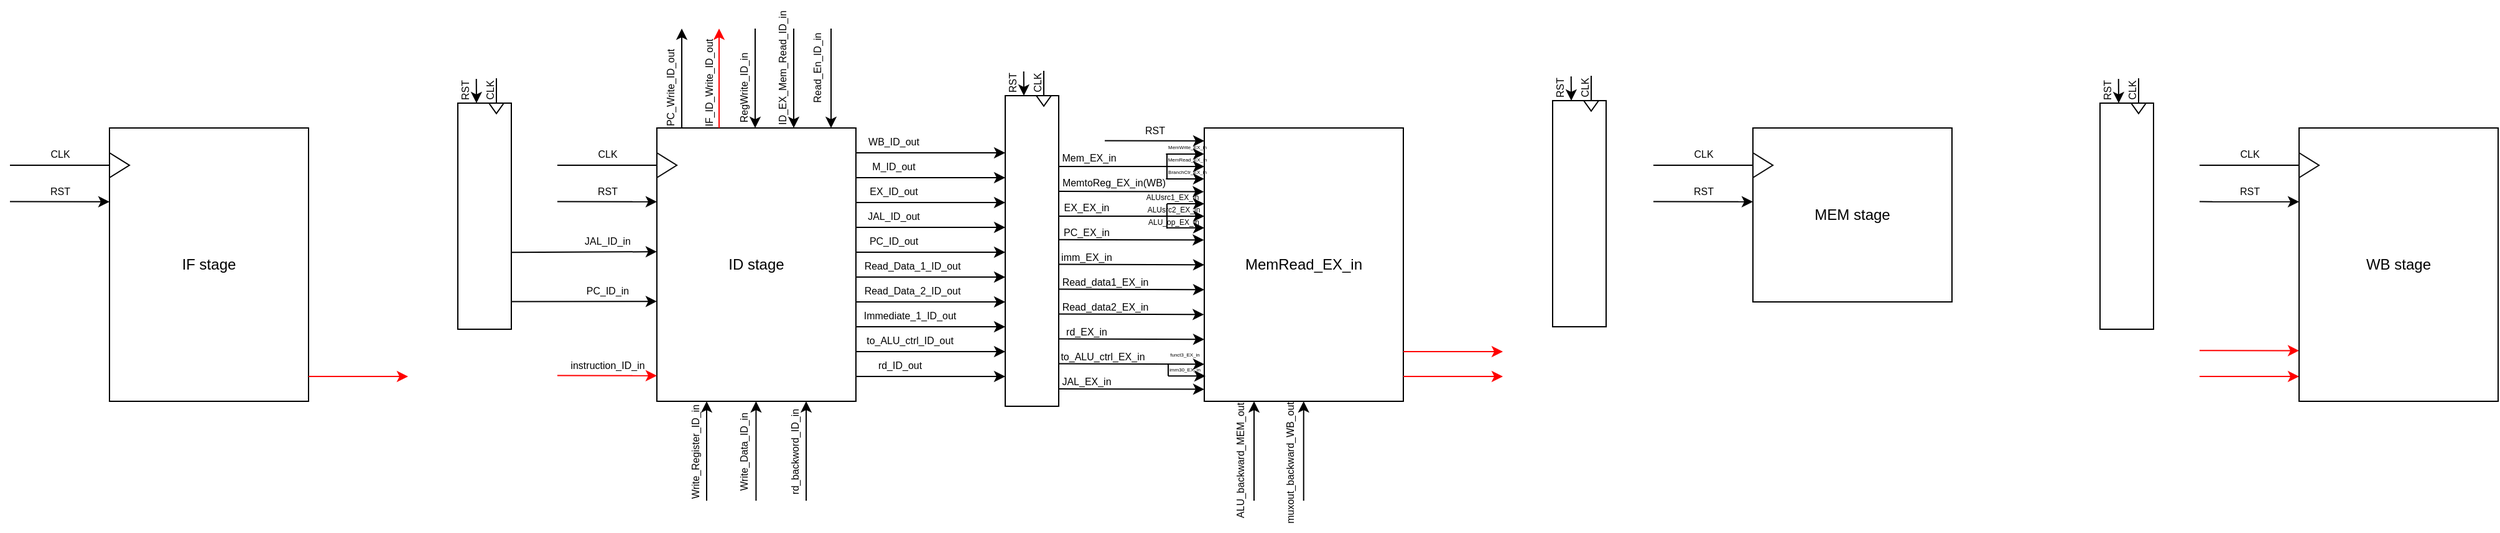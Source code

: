 <mxfile version="14.0.1" type="onedrive"><diagram id="dYd3-qae0YSHwIX4Mw7s" name="Page-1"><mxGraphModel dx="1115" dy="161" grid="1" gridSize="10" guides="1" tooltips="1" connect="1" arrows="1" fold="1" page="1" pageScale="1" pageWidth="827" pageHeight="1169" math="0" shadow="0"><root><mxCell id="0"/><mxCell id="1" parent="0"/><mxCell id="rneKLW9zlJMKTRIPIKlZ-1" value="ID stage" style="rounded=0;whiteSpace=wrap;html=1;" parent="1" vertex="1"><mxGeometry x="360" y="200" width="160" height="220" as="geometry"/></mxCell><mxCell id="rneKLW9zlJMKTRIPIKlZ-2" value="" style="endArrow=classic;html=1;" parent="1" edge="1"><mxGeometry width="50" height="50" relative="1" as="geometry"><mxPoint x="520" y="240" as="sourcePoint"/><mxPoint x="640" y="240" as="targetPoint"/></mxGeometry></mxCell><mxCell id="rneKLW9zlJMKTRIPIKlZ-3" value="" style="endArrow=classic;html=1;" parent="1" edge="1"><mxGeometry width="50" height="50" relative="1" as="geometry"><mxPoint x="520" y="260" as="sourcePoint"/><mxPoint x="640" y="260" as="targetPoint"/></mxGeometry></mxCell><mxCell id="rneKLW9zlJMKTRIPIKlZ-4" value="" style="endArrow=classic;html=1;" parent="1" edge="1"><mxGeometry width="50" height="50" relative="1" as="geometry"><mxPoint x="520" y="220" as="sourcePoint"/><mxPoint x="640" y="220" as="targetPoint"/></mxGeometry></mxCell><mxCell id="rneKLW9zlJMKTRIPIKlZ-5" value="" style="endArrow=classic;html=1;" parent="1" edge="1"><mxGeometry width="50" height="50" relative="1" as="geometry"><mxPoint x="520" y="280" as="sourcePoint"/><mxPoint x="640" y="280" as="targetPoint"/></mxGeometry></mxCell><mxCell id="rneKLW9zlJMKTRIPIKlZ-6" value="" style="endArrow=classic;html=1;" parent="1" edge="1"><mxGeometry width="50" height="50" relative="1" as="geometry"><mxPoint x="520" y="300" as="sourcePoint"/><mxPoint x="640" y="300" as="targetPoint"/></mxGeometry></mxCell><mxCell id="rneKLW9zlJMKTRIPIKlZ-7" value="" style="endArrow=classic;html=1;" parent="1" edge="1"><mxGeometry width="50" height="50" relative="1" as="geometry"><mxPoint x="520" y="340" as="sourcePoint"/><mxPoint x="640" y="340" as="targetPoint"/></mxGeometry></mxCell><mxCell id="rneKLW9zlJMKTRIPIKlZ-8" value="" style="endArrow=classic;html=1;" parent="1" edge="1"><mxGeometry width="50" height="50" relative="1" as="geometry"><mxPoint x="520" y="360" as="sourcePoint"/><mxPoint x="640" y="360" as="targetPoint"/></mxGeometry></mxCell><mxCell id="rneKLW9zlJMKTRIPIKlZ-9" value="" style="endArrow=classic;html=1;" parent="1" edge="1"><mxGeometry width="50" height="50" relative="1" as="geometry"><mxPoint x="520" y="320" as="sourcePoint"/><mxPoint x="640" y="320" as="targetPoint"/></mxGeometry></mxCell><mxCell id="rneKLW9zlJMKTRIPIKlZ-10" value="" style="endArrow=classic;html=1;" parent="1" edge="1"><mxGeometry width="50" height="50" relative="1" as="geometry"><mxPoint x="520" y="380" as="sourcePoint"/><mxPoint x="640" y="380" as="targetPoint"/></mxGeometry></mxCell><mxCell id="rneKLW9zlJMKTRIPIKlZ-11" value="" style="endArrow=classic;html=1;" parent="1" edge="1"><mxGeometry width="50" height="50" relative="1" as="geometry"><mxPoint x="520" y="400" as="sourcePoint"/><mxPoint x="640" y="400" as="targetPoint"/></mxGeometry></mxCell><mxCell id="rneKLW9zlJMKTRIPIKlZ-12" value="&lt;font style=&quot;font-size: 8px&quot;&gt;WB_ID_out&lt;/font&gt;" style="text;html=1;align=center;verticalAlign=middle;resizable=0;points=[];autosize=1;" parent="1" vertex="1"><mxGeometry x="520" y="200" width="60" height="20" as="geometry"/></mxCell><mxCell id="rneKLW9zlJMKTRIPIKlZ-13" value="&lt;font style=&quot;font-size: 8px&quot;&gt;M_ID_out&lt;/font&gt;" style="text;html=1;align=center;verticalAlign=middle;resizable=0;points=[];autosize=1;" parent="1" vertex="1"><mxGeometry x="525" y="220" width="50" height="20" as="geometry"/></mxCell><mxCell id="rneKLW9zlJMKTRIPIKlZ-14" value="&lt;font style=&quot;font-size: 8px&quot;&gt;EX_ID_out&lt;/font&gt;" style="text;html=1;align=center;verticalAlign=middle;resizable=0;points=[];autosize=1;" parent="1" vertex="1"><mxGeometry x="525" y="240" width="50" height="20" as="geometry"/></mxCell><mxCell id="rneKLW9zlJMKTRIPIKlZ-15" value="&lt;font style=&quot;font-size: 8px&quot;&gt;JAL_ID_out&lt;/font&gt;" style="text;html=1;align=center;verticalAlign=middle;resizable=0;points=[];autosize=1;" parent="1" vertex="1"><mxGeometry x="520" y="260" width="60" height="20" as="geometry"/></mxCell><mxCell id="rneKLW9zlJMKTRIPIKlZ-16" value="&lt;font style=&quot;font-size: 8px&quot;&gt;PC_ID_out&lt;/font&gt;" style="text;html=1;align=center;verticalAlign=middle;resizable=0;points=[];autosize=1;" parent="1" vertex="1"><mxGeometry x="525" y="280" width="50" height="20" as="geometry"/></mxCell><mxCell id="rneKLW9zlJMKTRIPIKlZ-17" value="&lt;font style=&quot;font-size: 8px&quot;&gt;Read_Data_1_ID_out&lt;/font&gt;" style="text;html=1;align=center;verticalAlign=middle;resizable=0;points=[];autosize=1;" parent="1" vertex="1"><mxGeometry x="520" y="300" width="90" height="20" as="geometry"/></mxCell><mxCell id="rneKLW9zlJMKTRIPIKlZ-18" value="&lt;font style=&quot;font-size: 8px&quot;&gt;Read_Data_2_ID_out&lt;/font&gt;" style="text;html=1;align=center;verticalAlign=middle;resizable=0;points=[];autosize=1;" parent="1" vertex="1"><mxGeometry x="520" y="320" width="90" height="20" as="geometry"/></mxCell><mxCell id="rneKLW9zlJMKTRIPIKlZ-19" value="&lt;font style=&quot;font-size: 8px&quot;&gt;Immediate_1_ID_out&lt;/font&gt;" style="text;html=1;align=center;verticalAlign=middle;resizable=0;points=[];autosize=1;" parent="1" vertex="1"><mxGeometry x="518" y="340" width="90" height="20" as="geometry"/></mxCell><mxCell id="rneKLW9zlJMKTRIPIKlZ-20" value="&lt;font style=&quot;font-size: 8px&quot;&gt;to_ALU_ctrl_ID_out&lt;/font&gt;" style="text;html=1;align=center;verticalAlign=middle;resizable=0;points=[];autosize=1;" parent="1" vertex="1"><mxGeometry x="518" y="360" width="90" height="20" as="geometry"/></mxCell><mxCell id="rneKLW9zlJMKTRIPIKlZ-21" value="&lt;font style=&quot;font-size: 8px&quot;&gt;rd_ID_out&lt;/font&gt;" style="text;html=1;align=center;verticalAlign=middle;resizable=0;points=[];autosize=1;" parent="1" vertex="1"><mxGeometry x="530" y="380" width="50" height="20" as="geometry"/></mxCell><mxCell id="rneKLW9zlJMKTRIPIKlZ-23" value="" style="endArrow=classic;html=1;" parent="1" edge="1"><mxGeometry width="50" height="50" relative="1" as="geometry"><mxPoint x="380" y="200" as="sourcePoint"/><mxPoint x="380" y="120" as="targetPoint"/></mxGeometry></mxCell><mxCell id="rneKLW9zlJMKTRIPIKlZ-24" value="" style="endArrow=classic;html=1;strokeColor=#FF0000;" parent="1" edge="1"><mxGeometry width="50" height="50" relative="1" as="geometry"><mxPoint x="410" y="200" as="sourcePoint"/><mxPoint x="410" y="120" as="targetPoint"/></mxGeometry></mxCell><mxCell id="rneKLW9zlJMKTRIPIKlZ-25" value="" style="endArrow=classic;html=1;" parent="1" edge="1"><mxGeometry width="50" height="50" relative="1" as="geometry"><mxPoint x="439.71" y="500" as="sourcePoint"/><mxPoint x="439.71" y="420" as="targetPoint"/></mxGeometry></mxCell><mxCell id="rneKLW9zlJMKTRIPIKlZ-26" value="" style="endArrow=classic;html=1;" parent="1" edge="1"><mxGeometry width="50" height="50" relative="1" as="geometry"><mxPoint x="400" y="500" as="sourcePoint"/><mxPoint x="400" y="420" as="targetPoint"/></mxGeometry></mxCell><mxCell id="rneKLW9zlJMKTRIPIKlZ-27" value="" style="endArrow=classic;html=1;" parent="1" edge="1"><mxGeometry width="50" height="50" relative="1" as="geometry"><mxPoint x="480" y="500" as="sourcePoint"/><mxPoint x="480" y="420" as="targetPoint"/></mxGeometry></mxCell><mxCell id="rneKLW9zlJMKTRIPIKlZ-28" value="" style="endArrow=classic;html=1;entryX=0.5;entryY=0;entryDx=0;entryDy=0;" parent="1" edge="1"><mxGeometry width="50" height="50" relative="1" as="geometry"><mxPoint x="439" y="120" as="sourcePoint"/><mxPoint x="439" y="200" as="targetPoint"/></mxGeometry></mxCell><mxCell id="rneKLW9zlJMKTRIPIKlZ-29" value="" style="endArrow=classic;html=1;entryX=0.5;entryY=0;entryDx=0;entryDy=0;" parent="1" edge="1"><mxGeometry width="50" height="50" relative="1" as="geometry"><mxPoint x="500" y="120" as="sourcePoint"/><mxPoint x="500" y="200" as="targetPoint"/></mxGeometry></mxCell><mxCell id="rneKLW9zlJMKTRIPIKlZ-30" value="" style="endArrow=classic;html=1;entryX=0.5;entryY=0;entryDx=0;entryDy=0;" parent="1" edge="1"><mxGeometry width="50" height="50" relative="1" as="geometry"><mxPoint x="470" y="120" as="sourcePoint"/><mxPoint x="470" y="200" as="targetPoint"/></mxGeometry></mxCell><mxCell id="rneKLW9zlJMKTRIPIKlZ-31" value="" style="triangle;whiteSpace=wrap;html=1;" parent="1" vertex="1"><mxGeometry x="360" y="220" width="16" height="20" as="geometry"/></mxCell><mxCell id="rneKLW9zlJMKTRIPIKlZ-32" value="" style="endArrow=classic;html=1;exitX=0.995;exitY=0.878;exitDx=0;exitDy=0;exitPerimeter=0;" parent="1" source="rneKLW9zlJMKTRIPIKlZ-114" edge="1"><mxGeometry width="50" height="50" relative="1" as="geometry"><mxPoint x="280" y="339.6" as="sourcePoint"/><mxPoint x="360" y="339.6" as="targetPoint"/></mxGeometry></mxCell><mxCell id="rneKLW9zlJMKTRIPIKlZ-33" value="" style="endArrow=none;html=1;entryX=0;entryY=0.5;entryDx=0;entryDy=0;" parent="1" target="rneKLW9zlJMKTRIPIKlZ-31" edge="1"><mxGeometry width="50" height="50" relative="1" as="geometry"><mxPoint x="280" y="230" as="sourcePoint"/><mxPoint x="330" y="180" as="targetPoint"/></mxGeometry></mxCell><mxCell id="rneKLW9zlJMKTRIPIKlZ-34" value="" style="endArrow=classic;html=1;entryX=0;entryY=0.273;entryDx=0;entryDy=0;entryPerimeter=0;" parent="1" edge="1"><mxGeometry width="50" height="50" relative="1" as="geometry"><mxPoint x="280.0" y="259.31" as="sourcePoint"/><mxPoint x="360" y="259.37" as="targetPoint"/></mxGeometry></mxCell><mxCell id="rneKLW9zlJMKTRIPIKlZ-35" value="" style="endArrow=classic;html=1;entryX=0;entryY=0.273;entryDx=0;entryDy=0;entryPerimeter=0;fillColor=#f8cecc;gradientColor=#ea6b66;strokeColor=#FF0000;" parent="1" edge="1"><mxGeometry width="50" height="50" relative="1" as="geometry"><mxPoint x="280.0" y="399.31" as="sourcePoint"/><mxPoint x="360" y="399.37" as="targetPoint"/></mxGeometry></mxCell><mxCell id="rneKLW9zlJMKTRIPIKlZ-36" value="" style="endArrow=classic;html=1;exitX=1.004;exitY=0.66;exitDx=0;exitDy=0;exitPerimeter=0;" parent="1" source="rneKLW9zlJMKTRIPIKlZ-114" edge="1"><mxGeometry width="50" height="50" relative="1" as="geometry"><mxPoint x="280.0" y="299.6" as="sourcePoint"/><mxPoint x="360" y="299.6" as="targetPoint"/></mxGeometry></mxCell><mxCell id="rneKLW9zlJMKTRIPIKlZ-37" value="&lt;font style=&quot;font-size: 8px&quot;&gt;JAL_ID_in&lt;/font&gt;" style="text;html=1;align=center;verticalAlign=middle;resizable=0;points=[];autosize=1;" parent="1" vertex="1"><mxGeometry x="295" y="279.6" width="50" height="20" as="geometry"/></mxCell><mxCell id="rneKLW9zlJMKTRIPIKlZ-38" value="&lt;font style=&quot;font-size: 8px&quot;&gt;PC_ID_in&lt;/font&gt;" style="text;html=1;align=center;verticalAlign=middle;resizable=0;points=[];autosize=1;" parent="1" vertex="1"><mxGeometry x="295" y="319.6" width="50" height="20" as="geometry"/></mxCell><mxCell id="rneKLW9zlJMKTRIPIKlZ-39" value="&lt;span style=&quot;font-size: 8px&quot;&gt;CLK&lt;/span&gt;" style="text;html=1;align=center;verticalAlign=middle;resizable=0;points=[];autosize=1;" parent="1" vertex="1"><mxGeometry x="305" y="210" width="30" height="20" as="geometry"/></mxCell><mxCell id="rneKLW9zlJMKTRIPIKlZ-40" value="&lt;span style=&quot;font-size: 8px&quot;&gt;RST&lt;/span&gt;" style="text;html=1;align=center;verticalAlign=middle;resizable=0;points=[];autosize=1;" parent="1" vertex="1"><mxGeometry x="305" y="240" width="30" height="20" as="geometry"/></mxCell><mxCell id="rneKLW9zlJMKTRIPIKlZ-41" value="&lt;font style=&quot;font-size: 8px&quot;&gt;instruction_ID_in&lt;/font&gt;" style="text;html=1;align=center;verticalAlign=middle;resizable=0;points=[];autosize=1;" parent="1" vertex="1"><mxGeometry x="285" y="380" width="70" height="20" as="geometry"/></mxCell><mxCell id="rneKLW9zlJMKTRIPIKlZ-42" value="&lt;span style=&quot;font-size: 8px&quot;&gt;PC_Write_ID_out&lt;/span&gt;" style="text;html=1;align=center;verticalAlign=middle;resizable=0;points=[];autosize=1;rotation=270;" parent="1" vertex="1"><mxGeometry x="330" y="158" width="80" height="20" as="geometry"/></mxCell><mxCell id="rneKLW9zlJMKTRIPIKlZ-43" value="&lt;span style=&quot;font-size: 8px&quot;&gt;IF_ID_Write_ID_out&lt;/span&gt;" style="text;html=1;align=center;verticalAlign=middle;resizable=0;points=[];autosize=1;rotation=270;" parent="1" vertex="1"><mxGeometry x="356" y="154" width="90" height="20" as="geometry"/></mxCell><mxCell id="rneKLW9zlJMKTRIPIKlZ-44" value="&lt;font style=&quot;font-size: 8px&quot;&gt;RegWrite_ID_in&lt;/font&gt;" style="text;html=1;align=center;verticalAlign=middle;resizable=0;points=[];autosize=1;rotation=270;" parent="1" vertex="1"><mxGeometry x="394" y="158" width="70" height="20" as="geometry"/></mxCell><mxCell id="rneKLW9zlJMKTRIPIKlZ-45" value="&lt;font style=&quot;font-size: 8px&quot;&gt;ID_EX_Mem_Read_ID_in&lt;/font&gt;" style="text;html=1;align=center;verticalAlign=middle;resizable=0;points=[];autosize=1;rotation=270;" parent="1" vertex="1"><mxGeometry x="405" y="142" width="110" height="20" as="geometry"/></mxCell><mxCell id="rneKLW9zlJMKTRIPIKlZ-46" value="&lt;font style=&quot;font-size: 8px&quot;&gt;Read_En_ID_in&lt;/font&gt;" style="text;html=1;align=center;verticalAlign=middle;resizable=0;points=[];autosize=1;rotation=270;" parent="1" vertex="1"><mxGeometry x="453" y="142" width="70" height="20" as="geometry"/></mxCell><mxCell id="rneKLW9zlJMKTRIPIKlZ-48" value="&lt;span style=&quot;font-size: 8px&quot;&gt;Write_Register_ID_in&lt;/span&gt;" style="text;html=1;align=center;verticalAlign=middle;resizable=0;points=[];autosize=1;rotation=270;" parent="1" vertex="1"><mxGeometry x="345" y="451" width="90" height="20" as="geometry"/></mxCell><mxCell id="rneKLW9zlJMKTRIPIKlZ-49" value="&lt;span style=&quot;font-size: 8px&quot;&gt;Write_Data_ID_in&lt;/span&gt;" style="text;html=1;align=center;verticalAlign=middle;resizable=0;points=[];autosize=1;rotation=270;" parent="1" vertex="1"><mxGeometry x="389" y="451" width="80" height="20" as="geometry"/></mxCell><mxCell id="rneKLW9zlJMKTRIPIKlZ-50" value="&lt;span style=&quot;font-size: 8px&quot;&gt;rd_backword_ID_in&lt;/span&gt;" style="text;html=1;align=center;verticalAlign=middle;resizable=0;points=[];autosize=1;rotation=270;" parent="1" vertex="1"><mxGeometry x="430" y="451" width="80" height="20" as="geometry"/></mxCell><mxCell id="rneKLW9zlJMKTRIPIKlZ-51" value="" style="rounded=0;whiteSpace=wrap;html=1;" parent="1" vertex="1"><mxGeometry x="640" y="174" width="43" height="250" as="geometry"/></mxCell><mxCell id="rneKLW9zlJMKTRIPIKlZ-61" value="MemRead_EX_in" style="rounded=0;whiteSpace=wrap;html=1;" parent="1" vertex="1"><mxGeometry x="800" y="200" width="160" height="220" as="geometry"/></mxCell><mxCell id="rneKLW9zlJMKTRIPIKlZ-62" value="" style="rounded=0;whiteSpace=wrap;html=1;" parent="1" vertex="1"><mxGeometry x="1080" y="178" width="43" height="182" as="geometry"/></mxCell><mxCell id="rneKLW9zlJMKTRIPIKlZ-63" value="" style="endArrow=classic;html=1;entryX=0;entryY=0.273;entryDx=0;entryDy=0;entryPerimeter=0;fillColor=#f8cecc;gradientColor=#ea6b66;strokeColor=#FF0000;" parent="1" edge="1"><mxGeometry width="50" height="50" relative="1" as="geometry"><mxPoint x="960.0" y="400" as="sourcePoint"/><mxPoint x="1040" y="400.06" as="targetPoint"/></mxGeometry></mxCell><mxCell id="rneKLW9zlJMKTRIPIKlZ-64" value="" style="endArrow=classic;html=1;entryX=0;entryY=0.273;entryDx=0;entryDy=0;entryPerimeter=0;fillColor=#f8cecc;gradientColor=#ea6b66;strokeColor=#FF0000;" parent="1" edge="1"><mxGeometry width="50" height="50" relative="1" as="geometry"><mxPoint x="960.0" y="380" as="sourcePoint"/><mxPoint x="1040" y="380.06" as="targetPoint"/></mxGeometry></mxCell><mxCell id="rneKLW9zlJMKTRIPIKlZ-65" value="MEM stage" style="rounded=0;whiteSpace=wrap;html=1;" parent="1" vertex="1"><mxGeometry x="1241" y="200" width="160" height="140" as="geometry"/></mxCell><mxCell id="rneKLW9zlJMKTRIPIKlZ-66" value="" style="rounded=0;whiteSpace=wrap;html=1;" parent="1" vertex="1"><mxGeometry x="1520" y="180" width="43" height="182" as="geometry"/></mxCell><mxCell id="rneKLW9zlJMKTRIPIKlZ-67" value="" style="endArrow=classic;html=1;entryX=0;entryY=0.273;entryDx=0;entryDy=0;entryPerimeter=0;fillColor=#f8cecc;gradientColor=#ea6b66;strokeColor=#FF0000;" parent="1" edge="1"><mxGeometry width="50" height="50" relative="1" as="geometry"><mxPoint x="1600.0" y="379.17" as="sourcePoint"/><mxPoint x="1680" y="379.23" as="targetPoint"/></mxGeometry></mxCell><mxCell id="rneKLW9zlJMKTRIPIKlZ-68" value="" style="endArrow=classic;html=1;entryX=0;entryY=0.273;entryDx=0;entryDy=0;entryPerimeter=0;fillColor=#f8cecc;gradientColor=#ea6b66;strokeColor=#FF0000;" parent="1" edge="1"><mxGeometry width="50" height="50" relative="1" as="geometry"><mxPoint x="1600.0" y="400" as="sourcePoint"/><mxPoint x="1680" y="400.06" as="targetPoint"/></mxGeometry></mxCell><mxCell id="rneKLW9zlJMKTRIPIKlZ-72" value="IF stage" style="rounded=0;whiteSpace=wrap;html=1;" parent="1" vertex="1"><mxGeometry x="-80" y="200" width="160" height="220" as="geometry"/></mxCell><mxCell id="rneKLW9zlJMKTRIPIKlZ-83" value="" style="triangle;whiteSpace=wrap;html=1;" parent="1" vertex="1"><mxGeometry x="-80" y="220" width="16" height="20" as="geometry"/></mxCell><mxCell id="rneKLW9zlJMKTRIPIKlZ-84" value="" style="endArrow=none;html=1;entryX=0;entryY=0.5;entryDx=0;entryDy=0;" parent="1" target="rneKLW9zlJMKTRIPIKlZ-83" edge="1"><mxGeometry width="50" height="50" relative="1" as="geometry"><mxPoint x="-160" y="230" as="sourcePoint"/><mxPoint x="-110" y="180" as="targetPoint"/></mxGeometry></mxCell><mxCell id="rneKLW9zlJMKTRIPIKlZ-85" value="" style="endArrow=classic;html=1;entryX=0;entryY=0.273;entryDx=0;entryDy=0;entryPerimeter=0;" parent="1" edge="1"><mxGeometry width="50" height="50" relative="1" as="geometry"><mxPoint x="-160" y="259.31" as="sourcePoint"/><mxPoint x="-80" y="259.37" as="targetPoint"/></mxGeometry></mxCell><mxCell id="rneKLW9zlJMKTRIPIKlZ-86" value="&lt;span style=&quot;font-size: 8px&quot;&gt;CLK&lt;/span&gt;" style="text;html=1;align=center;verticalAlign=middle;resizable=0;points=[];autosize=1;" parent="1" vertex="1"><mxGeometry x="-135" y="210" width="30" height="20" as="geometry"/></mxCell><mxCell id="rneKLW9zlJMKTRIPIKlZ-87" value="&lt;span style=&quot;font-size: 8px&quot;&gt;RST&lt;/span&gt;" style="text;html=1;align=center;verticalAlign=middle;resizable=0;points=[];autosize=1;" parent="1" vertex="1"><mxGeometry x="-135" y="240" width="30" height="20" as="geometry"/></mxCell><mxCell id="rneKLW9zlJMKTRIPIKlZ-88" value="" style="triangle;whiteSpace=wrap;html=1;direction=south;" parent="1" vertex="1"><mxGeometry x="665" y="174" width="12" height="8.4" as="geometry"/></mxCell><mxCell id="rneKLW9zlJMKTRIPIKlZ-89" value="" style="endArrow=none;html=1;entryX=0;entryY=0.5;entryDx=0;entryDy=0;" parent="1" target="rneKLW9zlJMKTRIPIKlZ-88" edge="1"><mxGeometry width="50" height="50" relative="1" as="geometry"><mxPoint x="671" y="154" as="sourcePoint"/><mxPoint x="565" y="38.93" as="targetPoint"/></mxGeometry></mxCell><mxCell id="rneKLW9zlJMKTRIPIKlZ-90" value="" style="endArrow=classic;html=1;entryX=0.167;entryY=0;entryDx=0;entryDy=0;entryPerimeter=0;exitX=0.818;exitY=-0.007;exitDx=0;exitDy=0;exitPerimeter=0;" parent="1" source="rneKLW9zlJMKTRIPIKlZ-91" target="rneKLW9zlJMKTRIPIKlZ-91" edge="1"><mxGeometry width="50" height="50" relative="1" as="geometry"><mxPoint x="515" y="118.24" as="sourcePoint"/><mxPoint x="595" y="118.3" as="targetPoint"/></mxGeometry></mxCell><mxCell id="rneKLW9zlJMKTRIPIKlZ-91" value="&lt;span style=&quot;font-size: 8px&quot;&gt;CLK&lt;/span&gt;" style="text;html=1;align=center;verticalAlign=middle;resizable=0;points=[];autosize=1;direction=east;rotation=270;" parent="1" vertex="1"><mxGeometry x="650" y="154" width="30" height="20" as="geometry"/></mxCell><mxCell id="rneKLW9zlJMKTRIPIKlZ-92" value="&lt;span style=&quot;font-size: 8px&quot;&gt;RST&lt;/span&gt;" style="text;html=1;align=center;verticalAlign=middle;resizable=0;points=[];autosize=1;rotation=270;" parent="1" vertex="1"><mxGeometry x="630" y="154" width="30" height="20" as="geometry"/></mxCell><mxCell id="rneKLW9zlJMKTRIPIKlZ-93" value="" style="triangle;whiteSpace=wrap;html=1;direction=south;" parent="1" vertex="1"><mxGeometry x="1105" y="178" width="12" height="8.4" as="geometry"/></mxCell><mxCell id="rneKLW9zlJMKTRIPIKlZ-94" value="" style="endArrow=none;html=1;entryX=0;entryY=0.5;entryDx=0;entryDy=0;" parent="1" target="rneKLW9zlJMKTRIPIKlZ-93" edge="1"><mxGeometry width="50" height="50" relative="1" as="geometry"><mxPoint x="1111" y="158" as="sourcePoint"/><mxPoint x="1005" y="42.93" as="targetPoint"/></mxGeometry></mxCell><mxCell id="rneKLW9zlJMKTRIPIKlZ-95" value="" style="endArrow=classic;html=1;entryX=0.167;entryY=0;entryDx=0;entryDy=0;entryPerimeter=0;exitX=0.818;exitY=-0.007;exitDx=0;exitDy=0;exitPerimeter=0;" parent="1" source="rneKLW9zlJMKTRIPIKlZ-96" target="rneKLW9zlJMKTRIPIKlZ-96" edge="1"><mxGeometry width="50" height="50" relative="1" as="geometry"><mxPoint x="955" y="122.24" as="sourcePoint"/><mxPoint x="1035" y="122.3" as="targetPoint"/></mxGeometry></mxCell><mxCell id="rneKLW9zlJMKTRIPIKlZ-96" value="&lt;span style=&quot;font-size: 8px&quot;&gt;CLK&lt;/span&gt;" style="text;html=1;align=center;verticalAlign=middle;resizable=0;points=[];autosize=1;direction=east;rotation=270;" parent="1" vertex="1"><mxGeometry x="1090" y="158" width="30" height="20" as="geometry"/></mxCell><mxCell id="rneKLW9zlJMKTRIPIKlZ-97" value="&lt;span style=&quot;font-size: 8px&quot;&gt;RST&lt;/span&gt;" style="text;html=1;align=center;verticalAlign=middle;resizable=0;points=[];autosize=1;rotation=270;" parent="1" vertex="1"><mxGeometry x="1070" y="158" width="30" height="20" as="geometry"/></mxCell><mxCell id="rneKLW9zlJMKTRIPIKlZ-98" value="" style="triangle;whiteSpace=wrap;html=1;direction=south;" parent="1" vertex="1"><mxGeometry x="1545" y="180" width="12" height="8.4" as="geometry"/></mxCell><mxCell id="rneKLW9zlJMKTRIPIKlZ-99" value="" style="endArrow=none;html=1;entryX=0;entryY=0.5;entryDx=0;entryDy=0;" parent="1" target="rneKLW9zlJMKTRIPIKlZ-98" edge="1"><mxGeometry width="50" height="50" relative="1" as="geometry"><mxPoint x="1551" y="160" as="sourcePoint"/><mxPoint x="1445" y="44.93" as="targetPoint"/></mxGeometry></mxCell><mxCell id="rneKLW9zlJMKTRIPIKlZ-100" value="" style="endArrow=classic;html=1;entryX=0.167;entryY=0;entryDx=0;entryDy=0;entryPerimeter=0;exitX=0.818;exitY=-0.007;exitDx=0;exitDy=0;exitPerimeter=0;" parent="1" source="rneKLW9zlJMKTRIPIKlZ-101" target="rneKLW9zlJMKTRIPIKlZ-101" edge="1"><mxGeometry width="50" height="50" relative="1" as="geometry"><mxPoint x="1395" y="124.24" as="sourcePoint"/><mxPoint x="1475" y="124.3" as="targetPoint"/></mxGeometry></mxCell><mxCell id="rneKLW9zlJMKTRIPIKlZ-101" value="&lt;span style=&quot;font-size: 8px&quot;&gt;CLK&lt;/span&gt;" style="text;html=1;align=center;verticalAlign=middle;resizable=0;points=[];autosize=1;direction=east;rotation=270;" parent="1" vertex="1"><mxGeometry x="1530" y="160" width="30" height="20" as="geometry"/></mxCell><mxCell id="rneKLW9zlJMKTRIPIKlZ-102" value="&lt;span style=&quot;font-size: 8px&quot;&gt;RST&lt;/span&gt;" style="text;html=1;align=center;verticalAlign=middle;resizable=0;points=[];autosize=1;rotation=270;" parent="1" vertex="1"><mxGeometry x="1510" y="160" width="30" height="20" as="geometry"/></mxCell><mxCell id="rneKLW9zlJMKTRIPIKlZ-105" value="" style="endArrow=classic;html=1;entryX=0;entryY=0.273;entryDx=0;entryDy=0;entryPerimeter=0;" parent="1" edge="1"><mxGeometry width="50" height="50" relative="1" as="geometry"><mxPoint x="720" y="210.31" as="sourcePoint"/><mxPoint x="800" y="210.37" as="targetPoint"/></mxGeometry></mxCell><mxCell id="rneKLW9zlJMKTRIPIKlZ-107" value="&lt;span style=&quot;font-size: 8px&quot;&gt;RST&lt;/span&gt;" style="text;html=1;align=center;verticalAlign=middle;resizable=0;points=[];autosize=1;" parent="1" vertex="1"><mxGeometry x="745" y="191" width="30" height="20" as="geometry"/></mxCell><mxCell id="rneKLW9zlJMKTRIPIKlZ-108" value="" style="triangle;whiteSpace=wrap;html=1;" parent="1" vertex="1"><mxGeometry x="1241" y="220" width="16" height="20" as="geometry"/></mxCell><mxCell id="rneKLW9zlJMKTRIPIKlZ-109" value="" style="endArrow=none;html=1;entryX=0;entryY=0.5;entryDx=0;entryDy=0;" parent="1" target="rneKLW9zlJMKTRIPIKlZ-108" edge="1"><mxGeometry width="50" height="50" relative="1" as="geometry"><mxPoint x="1161" y="230" as="sourcePoint"/><mxPoint x="1211" y="180" as="targetPoint"/></mxGeometry></mxCell><mxCell id="rneKLW9zlJMKTRIPIKlZ-110" value="" style="endArrow=classic;html=1;entryX=0;entryY=0.273;entryDx=0;entryDy=0;entryPerimeter=0;" parent="1" edge="1"><mxGeometry width="50" height="50" relative="1" as="geometry"><mxPoint x="1161" y="259.31" as="sourcePoint"/><mxPoint x="1241" y="259.37" as="targetPoint"/></mxGeometry></mxCell><mxCell id="rneKLW9zlJMKTRIPIKlZ-111" value="&lt;span style=&quot;font-size: 8px&quot;&gt;CLK&lt;/span&gt;" style="text;html=1;align=center;verticalAlign=middle;resizable=0;points=[];autosize=1;" parent="1" vertex="1"><mxGeometry x="1186" y="210" width="30" height="20" as="geometry"/></mxCell><mxCell id="rneKLW9zlJMKTRIPIKlZ-112" value="&lt;span style=&quot;font-size: 8px&quot;&gt;RST&lt;/span&gt;" style="text;html=1;align=center;verticalAlign=middle;resizable=0;points=[];autosize=1;" parent="1" vertex="1"><mxGeometry x="1186" y="240" width="30" height="20" as="geometry"/></mxCell><mxCell id="rneKLW9zlJMKTRIPIKlZ-113" value="WB stage" style="rounded=0;whiteSpace=wrap;html=1;" parent="1" vertex="1"><mxGeometry x="1680" y="200" width="160" height="220" as="geometry"/></mxCell><mxCell id="rneKLW9zlJMKTRIPIKlZ-114" value="" style="rounded=0;whiteSpace=wrap;html=1;" parent="1" vertex="1"><mxGeometry x="200" y="180" width="43" height="182" as="geometry"/></mxCell><mxCell id="rneKLW9zlJMKTRIPIKlZ-115" value="" style="triangle;whiteSpace=wrap;html=1;direction=south;" parent="1" vertex="1"><mxGeometry x="225" y="180" width="12" height="8.4" as="geometry"/></mxCell><mxCell id="rneKLW9zlJMKTRIPIKlZ-116" value="" style="endArrow=none;html=1;entryX=0;entryY=0.5;entryDx=0;entryDy=0;" parent="1" target="rneKLW9zlJMKTRIPIKlZ-115" edge="1"><mxGeometry width="50" height="50" relative="1" as="geometry"><mxPoint x="231" y="160" as="sourcePoint"/><mxPoint x="125" y="44.93" as="targetPoint"/></mxGeometry></mxCell><mxCell id="rneKLW9zlJMKTRIPIKlZ-117" value="" style="endArrow=classic;html=1;entryX=0.167;entryY=0;entryDx=0;entryDy=0;entryPerimeter=0;exitX=0.818;exitY=-0.007;exitDx=0;exitDy=0;exitPerimeter=0;" parent="1" source="rneKLW9zlJMKTRIPIKlZ-118" target="rneKLW9zlJMKTRIPIKlZ-118" edge="1"><mxGeometry width="50" height="50" relative="1" as="geometry"><mxPoint x="75" y="124.24" as="sourcePoint"/><mxPoint x="155" y="124.3" as="targetPoint"/></mxGeometry></mxCell><mxCell id="rneKLW9zlJMKTRIPIKlZ-118" value="&lt;span style=&quot;font-size: 8px&quot;&gt;CLK&lt;/span&gt;" style="text;html=1;align=center;verticalAlign=middle;resizable=0;points=[];autosize=1;direction=east;rotation=270;" parent="1" vertex="1"><mxGeometry x="210" y="160" width="30" height="20" as="geometry"/></mxCell><mxCell id="rneKLW9zlJMKTRIPIKlZ-119" value="&lt;span style=&quot;font-size: 8px&quot;&gt;RST&lt;/span&gt;" style="text;html=1;align=center;verticalAlign=middle;resizable=0;points=[];autosize=1;rotation=270;" parent="1" vertex="1"><mxGeometry x="190" y="160" width="30" height="20" as="geometry"/></mxCell><mxCell id="rneKLW9zlJMKTRIPIKlZ-120" value="" style="endArrow=classic;html=1;entryX=0;entryY=0.273;entryDx=0;entryDy=0;entryPerimeter=0;fillColor=#f8cecc;gradientColor=#ea6b66;strokeColor=#FF0000;" parent="1" edge="1"><mxGeometry width="50" height="50" relative="1" as="geometry"><mxPoint x="80" y="400.0" as="sourcePoint"/><mxPoint x="160" y="400.06" as="targetPoint"/></mxGeometry></mxCell><mxCell id="rneKLW9zlJMKTRIPIKlZ-126" value="" style="triangle;whiteSpace=wrap;html=1;" parent="1" vertex="1"><mxGeometry x="1680" y="220" width="16" height="20" as="geometry"/></mxCell><mxCell id="rneKLW9zlJMKTRIPIKlZ-127" value="" style="endArrow=none;html=1;entryX=0;entryY=0.5;entryDx=0;entryDy=0;" parent="1" target="rneKLW9zlJMKTRIPIKlZ-126" edge="1"><mxGeometry width="50" height="50" relative="1" as="geometry"><mxPoint x="1600" y="230" as="sourcePoint"/><mxPoint x="1650" y="180" as="targetPoint"/></mxGeometry></mxCell><mxCell id="rneKLW9zlJMKTRIPIKlZ-128" value="" style="endArrow=classic;html=1;entryX=0;entryY=0.273;entryDx=0;entryDy=0;entryPerimeter=0;" parent="1" edge="1"><mxGeometry width="50" height="50" relative="1" as="geometry"><mxPoint x="1600" y="259.31" as="sourcePoint"/><mxPoint x="1680" y="259.37" as="targetPoint"/></mxGeometry></mxCell><mxCell id="rneKLW9zlJMKTRIPIKlZ-129" value="&lt;span style=&quot;font-size: 8px&quot;&gt;CLK&lt;/span&gt;" style="text;html=1;align=center;verticalAlign=middle;resizable=0;points=[];autosize=1;" parent="1" vertex="1"><mxGeometry x="1625" y="210" width="30" height="20" as="geometry"/></mxCell><mxCell id="rneKLW9zlJMKTRIPIKlZ-130" value="&lt;span style=&quot;font-size: 8px&quot;&gt;RST&lt;/span&gt;" style="text;html=1;align=center;verticalAlign=middle;resizable=0;points=[];autosize=1;" parent="1" vertex="1"><mxGeometry x="1625" y="240" width="30" height="20" as="geometry"/></mxCell><mxCell id="GORjWObBnzvOjXkyZIAl-1" value="" style="endArrow=none;html=1;" edge="1" parent="1"><mxGeometry width="50" height="50" relative="1" as="geometry"><mxPoint x="683" y="231" as="sourcePoint"/><mxPoint x="770" y="231" as="targetPoint"/></mxGeometry></mxCell><mxCell id="GORjWObBnzvOjXkyZIAl-3" value="" style="endArrow=none;html=1;" edge="1" parent="1"><mxGeometry width="50" height="50" relative="1" as="geometry"><mxPoint x="770" y="241" as="sourcePoint"/><mxPoint x="770" y="221" as="targetPoint"/></mxGeometry></mxCell><mxCell id="GORjWObBnzvOjXkyZIAl-9" value="" style="endArrow=classic;html=1;entryX=0.005;entryY=0.318;entryDx=0;entryDy=0;entryPerimeter=0;" edge="1" parent="1"><mxGeometry width="50" height="50" relative="1" as="geometry"><mxPoint x="769.2" y="231.04" as="sourcePoint"/><mxPoint x="800" y="231.0" as="targetPoint"/></mxGeometry></mxCell><mxCell id="GORjWObBnzvOjXkyZIAl-10" value="" style="endArrow=classic;html=1;entryX=0.005;entryY=0.318;entryDx=0;entryDy=0;entryPerimeter=0;" edge="1" parent="1"><mxGeometry width="50" height="50" relative="1" as="geometry"><mxPoint x="769.2" y="221" as="sourcePoint"/><mxPoint x="800" y="220.96" as="targetPoint"/></mxGeometry></mxCell><mxCell id="GORjWObBnzvOjXkyZIAl-11" value="" style="endArrow=classic;html=1;entryX=0.005;entryY=0.318;entryDx=0;entryDy=0;entryPerimeter=0;" edge="1" parent="1"><mxGeometry width="50" height="50" relative="1" as="geometry"><mxPoint x="769.2" y="241.0" as="sourcePoint"/><mxPoint x="800" y="240.96" as="targetPoint"/></mxGeometry></mxCell><mxCell id="GORjWObBnzvOjXkyZIAl-14" value="&lt;span style=&quot;font-size: 8px&quot;&gt;Mem_EX_in&lt;/span&gt;" style="text;html=1;align=center;verticalAlign=middle;resizable=0;points=[];autosize=1;" vertex="1" parent="1"><mxGeometry x="677" y="213" width="60" height="20" as="geometry"/></mxCell><mxCell id="GORjWObBnzvOjXkyZIAl-15" value="&lt;font style=&quot;font-size: 4px&quot;&gt;MemWrite_EX_in&lt;/font&gt;" style="text;html=1;align=center;verticalAlign=middle;resizable=0;points=[];autosize=1;fontSize=4;" vertex="1" parent="1"><mxGeometry x="761" y="211" width="50" height="10" as="geometry"/></mxCell><mxCell id="GORjWObBnzvOjXkyZIAl-16" value="&lt;font style=&quot;font-size: 4px&quot;&gt;MemRead_EX_in&lt;/font&gt;" style="text;html=1;align=center;verticalAlign=middle;resizable=0;points=[];autosize=1;fontSize=4;" vertex="1" parent="1"><mxGeometry x="761" y="221" width="50" height="10" as="geometry"/></mxCell><mxCell id="GORjWObBnzvOjXkyZIAl-18" value="&lt;font style=&quot;font-size: 4px&quot;&gt;BranchCtr_EX_in&lt;/font&gt;" style="text;html=1;align=center;verticalAlign=middle;resizable=0;points=[];autosize=1;fontSize=4;" vertex="1" parent="1"><mxGeometry x="761" y="231" width="50" height="10" as="geometry"/></mxCell><mxCell id="GORjWObBnzvOjXkyZIAl-21" value="" style="endArrow=classic;html=1;entryX=-0.002;entryY=0.456;entryDx=0;entryDy=0;entryPerimeter=0;" edge="1" parent="1"><mxGeometry width="50" height="50" relative="1" as="geometry"><mxPoint x="683" y="251" as="sourcePoint"/><mxPoint x="799.68" y="251.32" as="targetPoint"/></mxGeometry></mxCell><mxCell id="GORjWObBnzvOjXkyZIAl-22" value="&lt;font style=&quot;font-size: 8px&quot;&gt;MemtoReg_EX_in(WB)&lt;/font&gt;" style="text;html=1;align=center;verticalAlign=middle;resizable=0;points=[];autosize=1;" vertex="1" parent="1"><mxGeometry x="677" y="233" width="100" height="20" as="geometry"/></mxCell><mxCell id="GORjWObBnzvOjXkyZIAl-23" value="" style="endArrow=none;html=1;" edge="1" parent="1"><mxGeometry width="50" height="50" relative="1" as="geometry"><mxPoint x="683" y="271" as="sourcePoint"/><mxPoint x="770" y="271" as="targetPoint"/></mxGeometry></mxCell><mxCell id="GORjWObBnzvOjXkyZIAl-24" value="" style="endArrow=none;html=1;" edge="1" parent="1"><mxGeometry width="50" height="50" relative="1" as="geometry"><mxPoint x="770" y="261" as="sourcePoint"/><mxPoint x="770" y="281" as="targetPoint"/></mxGeometry></mxCell><mxCell id="GORjWObBnzvOjXkyZIAl-25" value="" style="endArrow=classic;html=1;entryX=0;entryY=0.5;entryDx=0;entryDy=0;" edge="1" parent="1"><mxGeometry width="50" height="50" relative="1" as="geometry"><mxPoint x="770" y="261" as="sourcePoint"/><mxPoint x="800" y="261" as="targetPoint"/></mxGeometry></mxCell><mxCell id="GORjWObBnzvOjXkyZIAl-26" value="" style="endArrow=classic;html=1;entryX=0;entryY=0.5;entryDx=0;entryDy=0;" edge="1" parent="1"><mxGeometry width="50" height="50" relative="1" as="geometry"><mxPoint x="770" y="271" as="sourcePoint"/><mxPoint x="800" y="271" as="targetPoint"/></mxGeometry></mxCell><mxCell id="GORjWObBnzvOjXkyZIAl-27" value="" style="endArrow=classic;html=1;entryX=0;entryY=0.5;entryDx=0;entryDy=0;" edge="1" parent="1"><mxGeometry width="50" height="50" relative="1" as="geometry"><mxPoint x="770" y="280.43" as="sourcePoint"/><mxPoint x="800" y="280.43" as="targetPoint"/></mxGeometry></mxCell><mxCell id="GORjWObBnzvOjXkyZIAl-28" value="&lt;font style=&quot;font-size: 8px&quot;&gt;EX_EX_in&lt;/font&gt;" style="text;html=1;align=center;verticalAlign=middle;resizable=0;points=[];autosize=1;" vertex="1" parent="1"><mxGeometry x="680" y="253" width="50" height="20" as="geometry"/></mxCell><mxCell id="GORjWObBnzvOjXkyZIAl-29" value="&lt;font style=&quot;font-size: 6px&quot;&gt;ALUsrc1_EX_in&lt;/font&gt;" style="text;html=1;align=center;verticalAlign=middle;resizable=0;points=[];autosize=1;fontSize=4;" vertex="1" parent="1"><mxGeometry x="744" y="250.6" width="60" height="10" as="geometry"/></mxCell><mxCell id="GORjWObBnzvOjXkyZIAl-30" value="&lt;font style=&quot;font-size: 6px&quot;&gt;ALUsrc2_EX_in&lt;/font&gt;" style="text;html=1;align=center;verticalAlign=middle;resizable=0;points=[];autosize=1;fontSize=4;" vertex="1" parent="1"><mxGeometry x="745" y="260.6" width="60" height="10" as="geometry"/></mxCell><mxCell id="GORjWObBnzvOjXkyZIAl-31" value="&lt;font style=&quot;font-size: 6px&quot;&gt;ALU_op_EX_in&lt;/font&gt;" style="text;html=1;align=center;verticalAlign=middle;resizable=0;points=[];autosize=1;fontSize=4;" vertex="1" parent="1"><mxGeometry x="745" y="270.6" width="60" height="10" as="geometry"/></mxCell><mxCell id="GORjWObBnzvOjXkyZIAl-33" value="" style="endArrow=classic;html=1;entryX=-0.002;entryY=0.456;entryDx=0;entryDy=0;entryPerimeter=0;" edge="1" parent="1"><mxGeometry width="50" height="50" relative="1" as="geometry"><mxPoint x="683" y="289.84" as="sourcePoint"/><mxPoint x="799.68" y="290.16" as="targetPoint"/></mxGeometry></mxCell><mxCell id="GORjWObBnzvOjXkyZIAl-34" value="&lt;font style=&quot;font-size: 8px&quot;&gt;PC_EX_in&lt;/font&gt;" style="text;html=1;align=center;verticalAlign=middle;resizable=0;points=[];autosize=1;" vertex="1" parent="1"><mxGeometry x="680" y="273" width="50" height="20" as="geometry"/></mxCell><mxCell id="GORjWObBnzvOjXkyZIAl-35" value="" style="endArrow=classic;html=1;entryX=-0.002;entryY=0.456;entryDx=0;entryDy=0;entryPerimeter=0;" edge="1" parent="1"><mxGeometry width="50" height="50" relative="1" as="geometry"><mxPoint x="683.32" y="309.8" as="sourcePoint"/><mxPoint x="800.0" y="310.12" as="targetPoint"/></mxGeometry></mxCell><mxCell id="GORjWObBnzvOjXkyZIAl-36" value="" style="endArrow=classic;html=1;entryX=-0.002;entryY=0.456;entryDx=0;entryDy=0;entryPerimeter=0;" edge="1" parent="1"><mxGeometry width="50" height="50" relative="1" as="geometry"><mxPoint x="683.32" y="329.8" as="sourcePoint"/><mxPoint x="800.0" y="330.12" as="targetPoint"/></mxGeometry></mxCell><mxCell id="GORjWObBnzvOjXkyZIAl-37" value="" style="endArrow=classic;html=1;entryX=-0.002;entryY=0.456;entryDx=0;entryDy=0;entryPerimeter=0;" edge="1" parent="1"><mxGeometry width="50" height="50" relative="1" as="geometry"><mxPoint x="683.0" y="349.8" as="sourcePoint"/><mxPoint x="799.68" y="350.12" as="targetPoint"/></mxGeometry></mxCell><mxCell id="GORjWObBnzvOjXkyZIAl-38" value="" style="endArrow=classic;html=1;entryX=-0.002;entryY=0.456;entryDx=0;entryDy=0;entryPerimeter=0;" edge="1" parent="1"><mxGeometry width="50" height="50" relative="1" as="geometry"><mxPoint x="683.32" y="369.8" as="sourcePoint"/><mxPoint x="800.0" y="370.12" as="targetPoint"/></mxGeometry></mxCell><mxCell id="GORjWObBnzvOjXkyZIAl-39" value="" style="endArrow=classic;html=1;entryX=-0.002;entryY=0.456;entryDx=0;entryDy=0;entryPerimeter=0;" edge="1" parent="1"><mxGeometry width="50" height="50" relative="1" as="geometry"><mxPoint x="683.32" y="389.8" as="sourcePoint"/><mxPoint x="800.0" y="390.12" as="targetPoint"/></mxGeometry></mxCell><mxCell id="GORjWObBnzvOjXkyZIAl-40" value="&lt;font style=&quot;font-size: 8px&quot;&gt;imm_EX_in&lt;/font&gt;" style="text;html=1;align=center;verticalAlign=middle;resizable=0;points=[];autosize=1;" vertex="1" parent="1"><mxGeometry x="675" y="293" width="60" height="20" as="geometry"/></mxCell><mxCell id="GORjWObBnzvOjXkyZIAl-41" value="&lt;font style=&quot;font-size: 8px&quot;&gt;Read_data1_EX_in&lt;/font&gt;" style="text;html=1;align=center;verticalAlign=middle;resizable=0;points=[];autosize=1;" vertex="1" parent="1"><mxGeometry x="675" y="313" width="90" height="20" as="geometry"/></mxCell><mxCell id="GORjWObBnzvOjXkyZIAl-42" value="&lt;font style=&quot;font-size: 8px&quot;&gt;Read_data2_EX_in&lt;/font&gt;" style="text;html=1;align=center;verticalAlign=middle;resizable=0;points=[];autosize=1;" vertex="1" parent="1"><mxGeometry x="675" y="333" width="90" height="20" as="geometry"/></mxCell><mxCell id="GORjWObBnzvOjXkyZIAl-43" value="&lt;font style=&quot;font-size: 8px&quot;&gt;rd_EX_in&lt;/font&gt;" style="text;html=1;align=center;verticalAlign=middle;resizable=0;points=[];autosize=1;" vertex="1" parent="1"><mxGeometry x="680" y="353" width="50" height="20" as="geometry"/></mxCell><mxCell id="GORjWObBnzvOjXkyZIAl-44" value="&lt;span style=&quot;font-size: 8px&quot;&gt;to_ALU_ctrl_EX_in&lt;/span&gt;" style="text;html=1;align=center;verticalAlign=middle;resizable=0;points=[];autosize=1;" vertex="1" parent="1"><mxGeometry x="678" y="373" width="80" height="20" as="geometry"/></mxCell><mxCell id="GORjWObBnzvOjXkyZIAl-45" value="" style="endArrow=classic;html=1;entryX=0;entryY=0.5;entryDx=0;entryDy=0;" edge="1" parent="1"><mxGeometry width="50" height="50" relative="1" as="geometry"><mxPoint x="771" y="399.67" as="sourcePoint"/><mxPoint x="801" y="399.67" as="targetPoint"/></mxGeometry></mxCell><mxCell id="GORjWObBnzvOjXkyZIAl-46" value="" style="endArrow=none;html=1;" edge="1" parent="1"><mxGeometry width="50" height="50" relative="1" as="geometry"><mxPoint x="771" y="399.67" as="sourcePoint"/><mxPoint x="771" y="389.67" as="targetPoint"/></mxGeometry></mxCell><mxCell id="GORjWObBnzvOjXkyZIAl-48" value="&lt;font style=&quot;font-size: 4px&quot;&gt;imm30_EX_in&lt;/font&gt;" style="text;html=1;align=center;verticalAlign=middle;resizable=0;points=[];autosize=1;" vertex="1" parent="1"><mxGeometry x="764" y="382" width="40" height="20" as="geometry"/></mxCell><mxCell id="GORjWObBnzvOjXkyZIAl-50" value="&lt;font style=&quot;font-size: 4px&quot;&gt;funct3_EX_in&lt;/font&gt;" style="text;html=1;align=center;verticalAlign=middle;resizable=0;points=[];autosize=1;" vertex="1" parent="1"><mxGeometry x="764" y="370" width="40" height="20" as="geometry"/></mxCell><mxCell id="GORjWObBnzvOjXkyZIAl-51" value="" style="endArrow=classic;html=1;entryX=-0.002;entryY=0.456;entryDx=0;entryDy=0;entryPerimeter=0;" edge="1" parent="1"><mxGeometry width="50" height="50" relative="1" as="geometry"><mxPoint x="683.32" y="410" as="sourcePoint"/><mxPoint x="800.0" y="410.32" as="targetPoint"/></mxGeometry></mxCell><mxCell id="GORjWObBnzvOjXkyZIAl-52" value="&lt;font style=&quot;font-size: 8px&quot;&gt;JAL_EX_in&lt;/font&gt;" style="text;html=1;align=center;verticalAlign=middle;resizable=0;points=[];autosize=1;" vertex="1" parent="1"><mxGeometry x="680" y="393" width="50" height="20" as="geometry"/></mxCell><mxCell id="GORjWObBnzvOjXkyZIAl-53" value="" style="endArrow=classic;html=1;" edge="1" parent="1"><mxGeometry width="50" height="50" relative="1" as="geometry"><mxPoint x="840" y="500" as="sourcePoint"/><mxPoint x="840" y="420" as="targetPoint"/></mxGeometry></mxCell><mxCell id="GORjWObBnzvOjXkyZIAl-54" value="&lt;span style=&quot;font-size: 8px&quot;&gt;ALU_backward_MEM_out&lt;/span&gt;" style="text;html=1;align=center;verticalAlign=middle;resizable=0;points=[];autosize=1;rotation=270;" vertex="1" parent="1"><mxGeometry x="773" y="458" width="110" height="20" as="geometry"/></mxCell><mxCell id="GORjWObBnzvOjXkyZIAl-55" value="" style="endArrow=classic;html=1;" edge="1" parent="1"><mxGeometry width="50" height="50" relative="1" as="geometry"><mxPoint x="879.86" y="500" as="sourcePoint"/><mxPoint x="879.86" y="420" as="targetPoint"/></mxGeometry></mxCell><mxCell id="GORjWObBnzvOjXkyZIAl-56" value="&lt;span style=&quot;font-size: 8px&quot;&gt;muxout_backward_WB_out&lt;/span&gt;" style="text;html=1;align=center;verticalAlign=middle;resizable=0;points=[];autosize=1;rotation=270;" vertex="1" parent="1"><mxGeometry x="813" y="460" width="110" height="20" as="geometry"/></mxCell></root></mxGraphModel></diagram></mxfile>